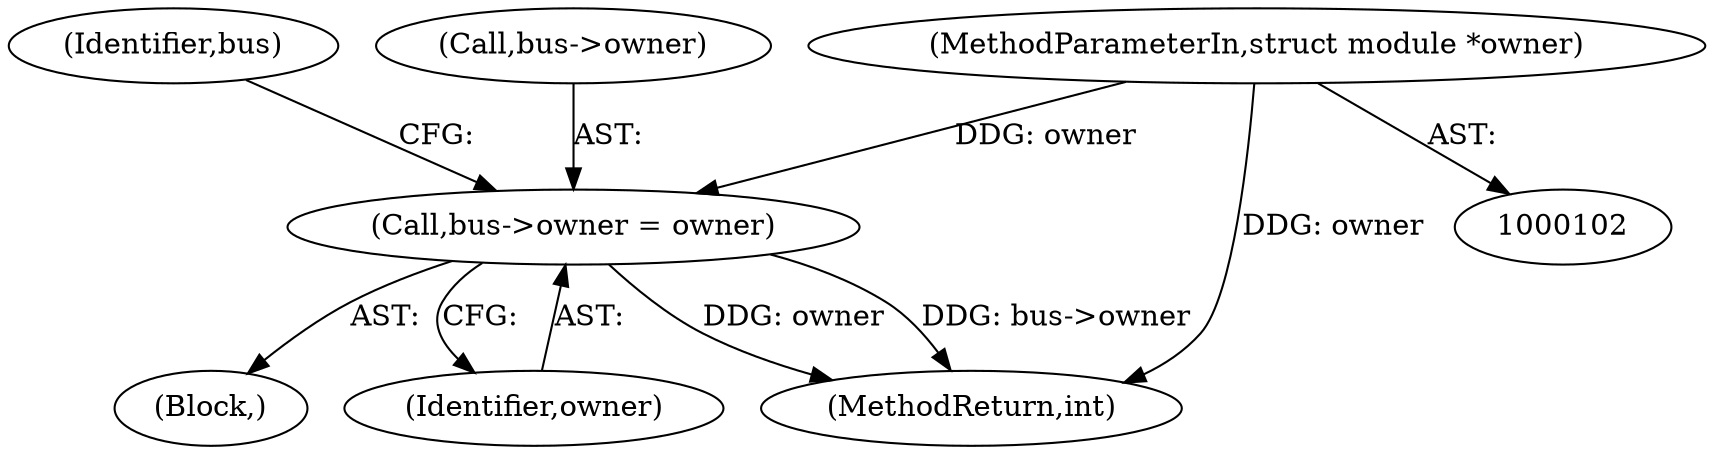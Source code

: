 digraph "0_linux_6ff7b060535e87c2ae14dd8548512abfdda528fb@pointer" {
"1000147" [label="(Call,bus->owner = owner)"];
"1000104" [label="(MethodParameterIn,struct module *owner)"];
"1000155" [label="(Identifier,bus)"];
"1000104" [label="(MethodParameterIn,struct module *owner)"];
"1000105" [label="(Block,)"];
"1000151" [label="(Identifier,owner)"];
"1000352" [label="(MethodReturn,int)"];
"1000148" [label="(Call,bus->owner)"];
"1000147" [label="(Call,bus->owner = owner)"];
"1000147" -> "1000105"  [label="AST: "];
"1000147" -> "1000151"  [label="CFG: "];
"1000148" -> "1000147"  [label="AST: "];
"1000151" -> "1000147"  [label="AST: "];
"1000155" -> "1000147"  [label="CFG: "];
"1000147" -> "1000352"  [label="DDG: owner"];
"1000147" -> "1000352"  [label="DDG: bus->owner"];
"1000104" -> "1000147"  [label="DDG: owner"];
"1000104" -> "1000102"  [label="AST: "];
"1000104" -> "1000352"  [label="DDG: owner"];
}
